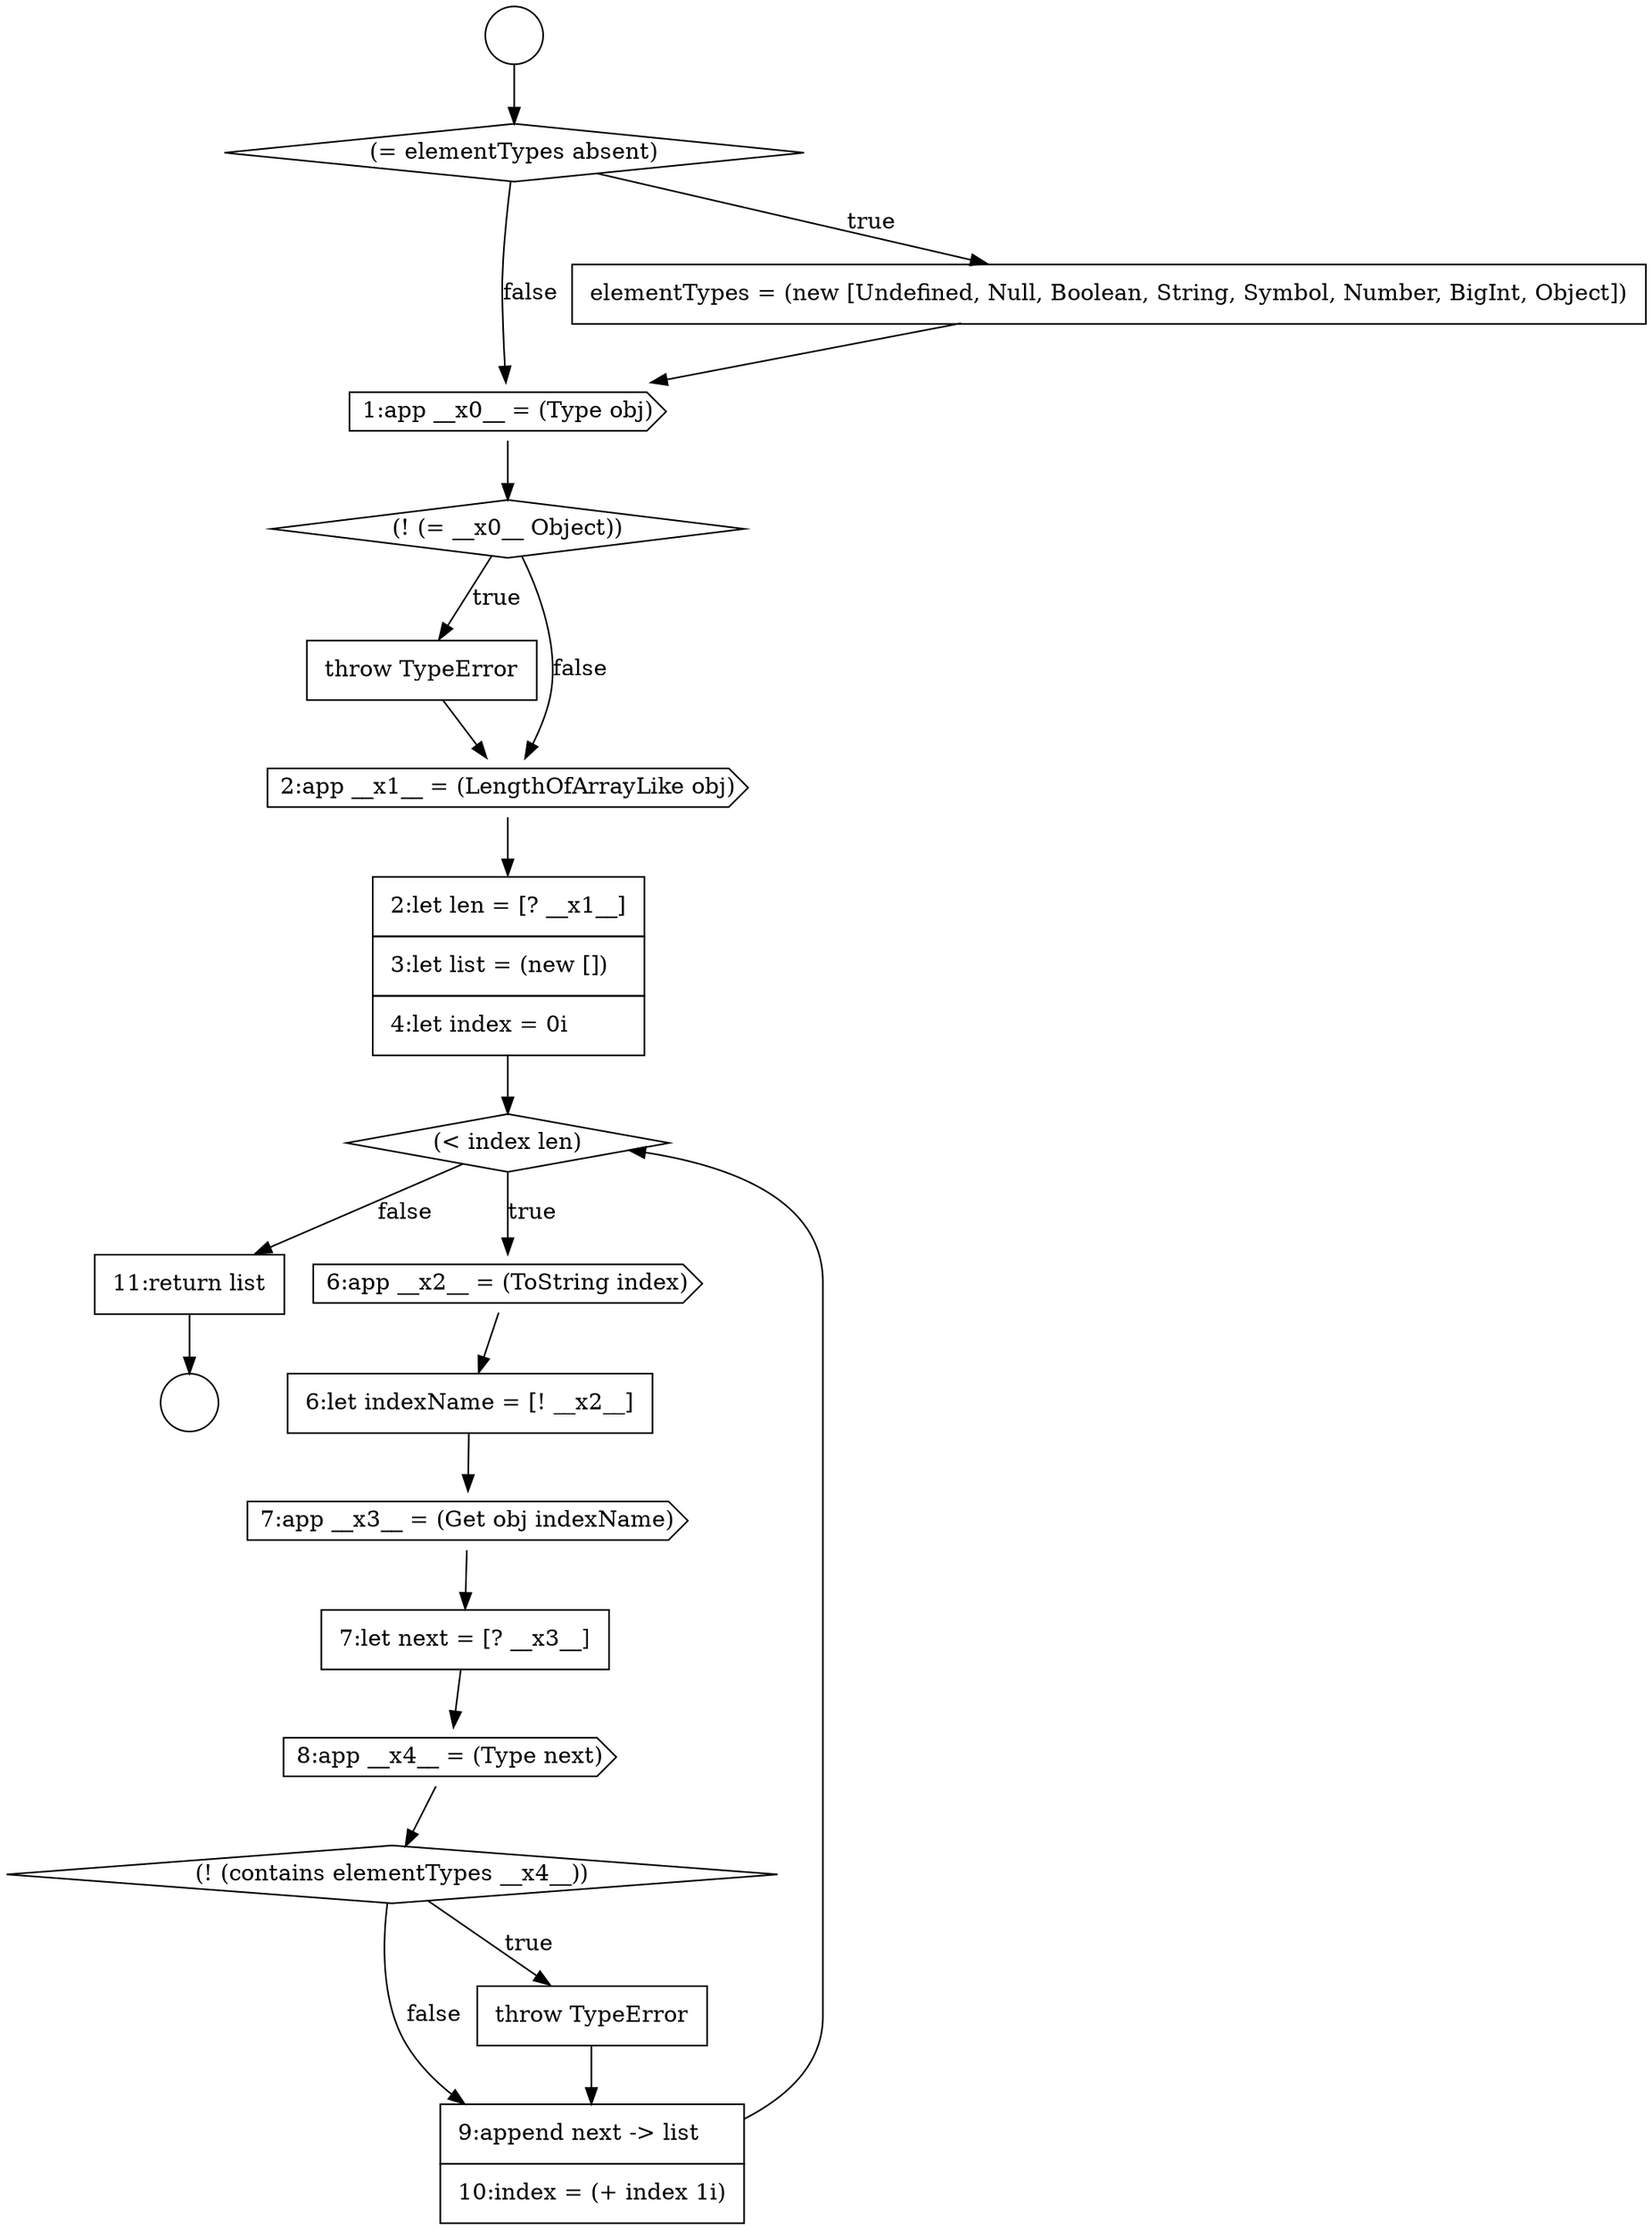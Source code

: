 digraph {
  node1269 [shape=none, margin=0, label=<<font color="black">
    <table border="0" cellborder="1" cellspacing="0" cellpadding="10">
      <tr><td align="left">throw TypeError</td></tr>
    </table>
  </font>> color="black" fillcolor="white" style=filled]
  node1275 [shape=cds, label=<<font color="black">7:app __x3__ = (Get obj indexName)</font>> color="black" fillcolor="white" style=filled]
  node1265 [shape=diamond, label=<<font color="black">(= elementTypes absent)</font>> color="black" fillcolor="white" style=filled]
  node1274 [shape=none, margin=0, label=<<font color="black">
    <table border="0" cellborder="1" cellspacing="0" cellpadding="10">
      <tr><td align="left">6:let indexName = [! __x2__]</td></tr>
    </table>
  </font>> color="black" fillcolor="white" style=filled]
  node1281 [shape=none, margin=0, label=<<font color="black">
    <table border="0" cellborder="1" cellspacing="0" cellpadding="10">
      <tr><td align="left">11:return list</td></tr>
    </table>
  </font>> color="black" fillcolor="white" style=filled]
  node1270 [shape=cds, label=<<font color="black">2:app __x1__ = (LengthOfArrayLike obj)</font>> color="black" fillcolor="white" style=filled]
  node1271 [shape=none, margin=0, label=<<font color="black">
    <table border="0" cellborder="1" cellspacing="0" cellpadding="10">
      <tr><td align="left">2:let len = [? __x1__]</td></tr>
      <tr><td align="left">3:let list = (new [])</td></tr>
      <tr><td align="left">4:let index = 0i</td></tr>
    </table>
  </font>> color="black" fillcolor="white" style=filled]
  node1277 [shape=cds, label=<<font color="black">8:app __x4__ = (Type next)</font>> color="black" fillcolor="white" style=filled]
  node1267 [shape=cds, label=<<font color="black">1:app __x0__ = (Type obj)</font>> color="black" fillcolor="white" style=filled]
  node1272 [shape=diamond, label=<<font color="black">(&lt; index len)</font>> color="black" fillcolor="white" style=filled]
  node1276 [shape=none, margin=0, label=<<font color="black">
    <table border="0" cellborder="1" cellspacing="0" cellpadding="10">
      <tr><td align="left">7:let next = [? __x3__]</td></tr>
    </table>
  </font>> color="black" fillcolor="white" style=filled]
  node1280 [shape=none, margin=0, label=<<font color="black">
    <table border="0" cellborder="1" cellspacing="0" cellpadding="10">
      <tr><td align="left">9:append next -&gt; list</td></tr>
      <tr><td align="left">10:index = (+ index 1i)</td></tr>
    </table>
  </font>> color="black" fillcolor="white" style=filled]
  node1268 [shape=diamond, label=<<font color="black">(! (= __x0__ Object))</font>> color="black" fillcolor="white" style=filled]
  node1264 [shape=circle label=" " color="black" fillcolor="white" style=filled]
  node1279 [shape=none, margin=0, label=<<font color="black">
    <table border="0" cellborder="1" cellspacing="0" cellpadding="10">
      <tr><td align="left">throw TypeError</td></tr>
    </table>
  </font>> color="black" fillcolor="white" style=filled]
  node1263 [shape=circle label=" " color="black" fillcolor="white" style=filled]
  node1266 [shape=none, margin=0, label=<<font color="black">
    <table border="0" cellborder="1" cellspacing="0" cellpadding="10">
      <tr><td align="left">elementTypes = (new [Undefined, Null, Boolean, String, Symbol, Number, BigInt, Object])</td></tr>
    </table>
  </font>> color="black" fillcolor="white" style=filled]
  node1278 [shape=diamond, label=<<font color="black">(! (contains elementTypes __x4__))</font>> color="black" fillcolor="white" style=filled]
  node1273 [shape=cds, label=<<font color="black">6:app __x2__ = (ToString index)</font>> color="black" fillcolor="white" style=filled]
  node1267 -> node1268 [ color="black"]
  node1263 -> node1265 [ color="black"]
  node1270 -> node1271 [ color="black"]
  node1274 -> node1275 [ color="black"]
  node1266 -> node1267 [ color="black"]
  node1273 -> node1274 [ color="black"]
  node1272 -> node1273 [label=<<font color="black">true</font>> color="black"]
  node1272 -> node1281 [label=<<font color="black">false</font>> color="black"]
  node1278 -> node1279 [label=<<font color="black">true</font>> color="black"]
  node1278 -> node1280 [label=<<font color="black">false</font>> color="black"]
  node1280 -> node1272 [ color="black"]
  node1265 -> node1266 [label=<<font color="black">true</font>> color="black"]
  node1265 -> node1267 [label=<<font color="black">false</font>> color="black"]
  node1268 -> node1269 [label=<<font color="black">true</font>> color="black"]
  node1268 -> node1270 [label=<<font color="black">false</font>> color="black"]
  node1271 -> node1272 [ color="black"]
  node1281 -> node1264 [ color="black"]
  node1269 -> node1270 [ color="black"]
  node1279 -> node1280 [ color="black"]
  node1275 -> node1276 [ color="black"]
  node1276 -> node1277 [ color="black"]
  node1277 -> node1278 [ color="black"]
}
